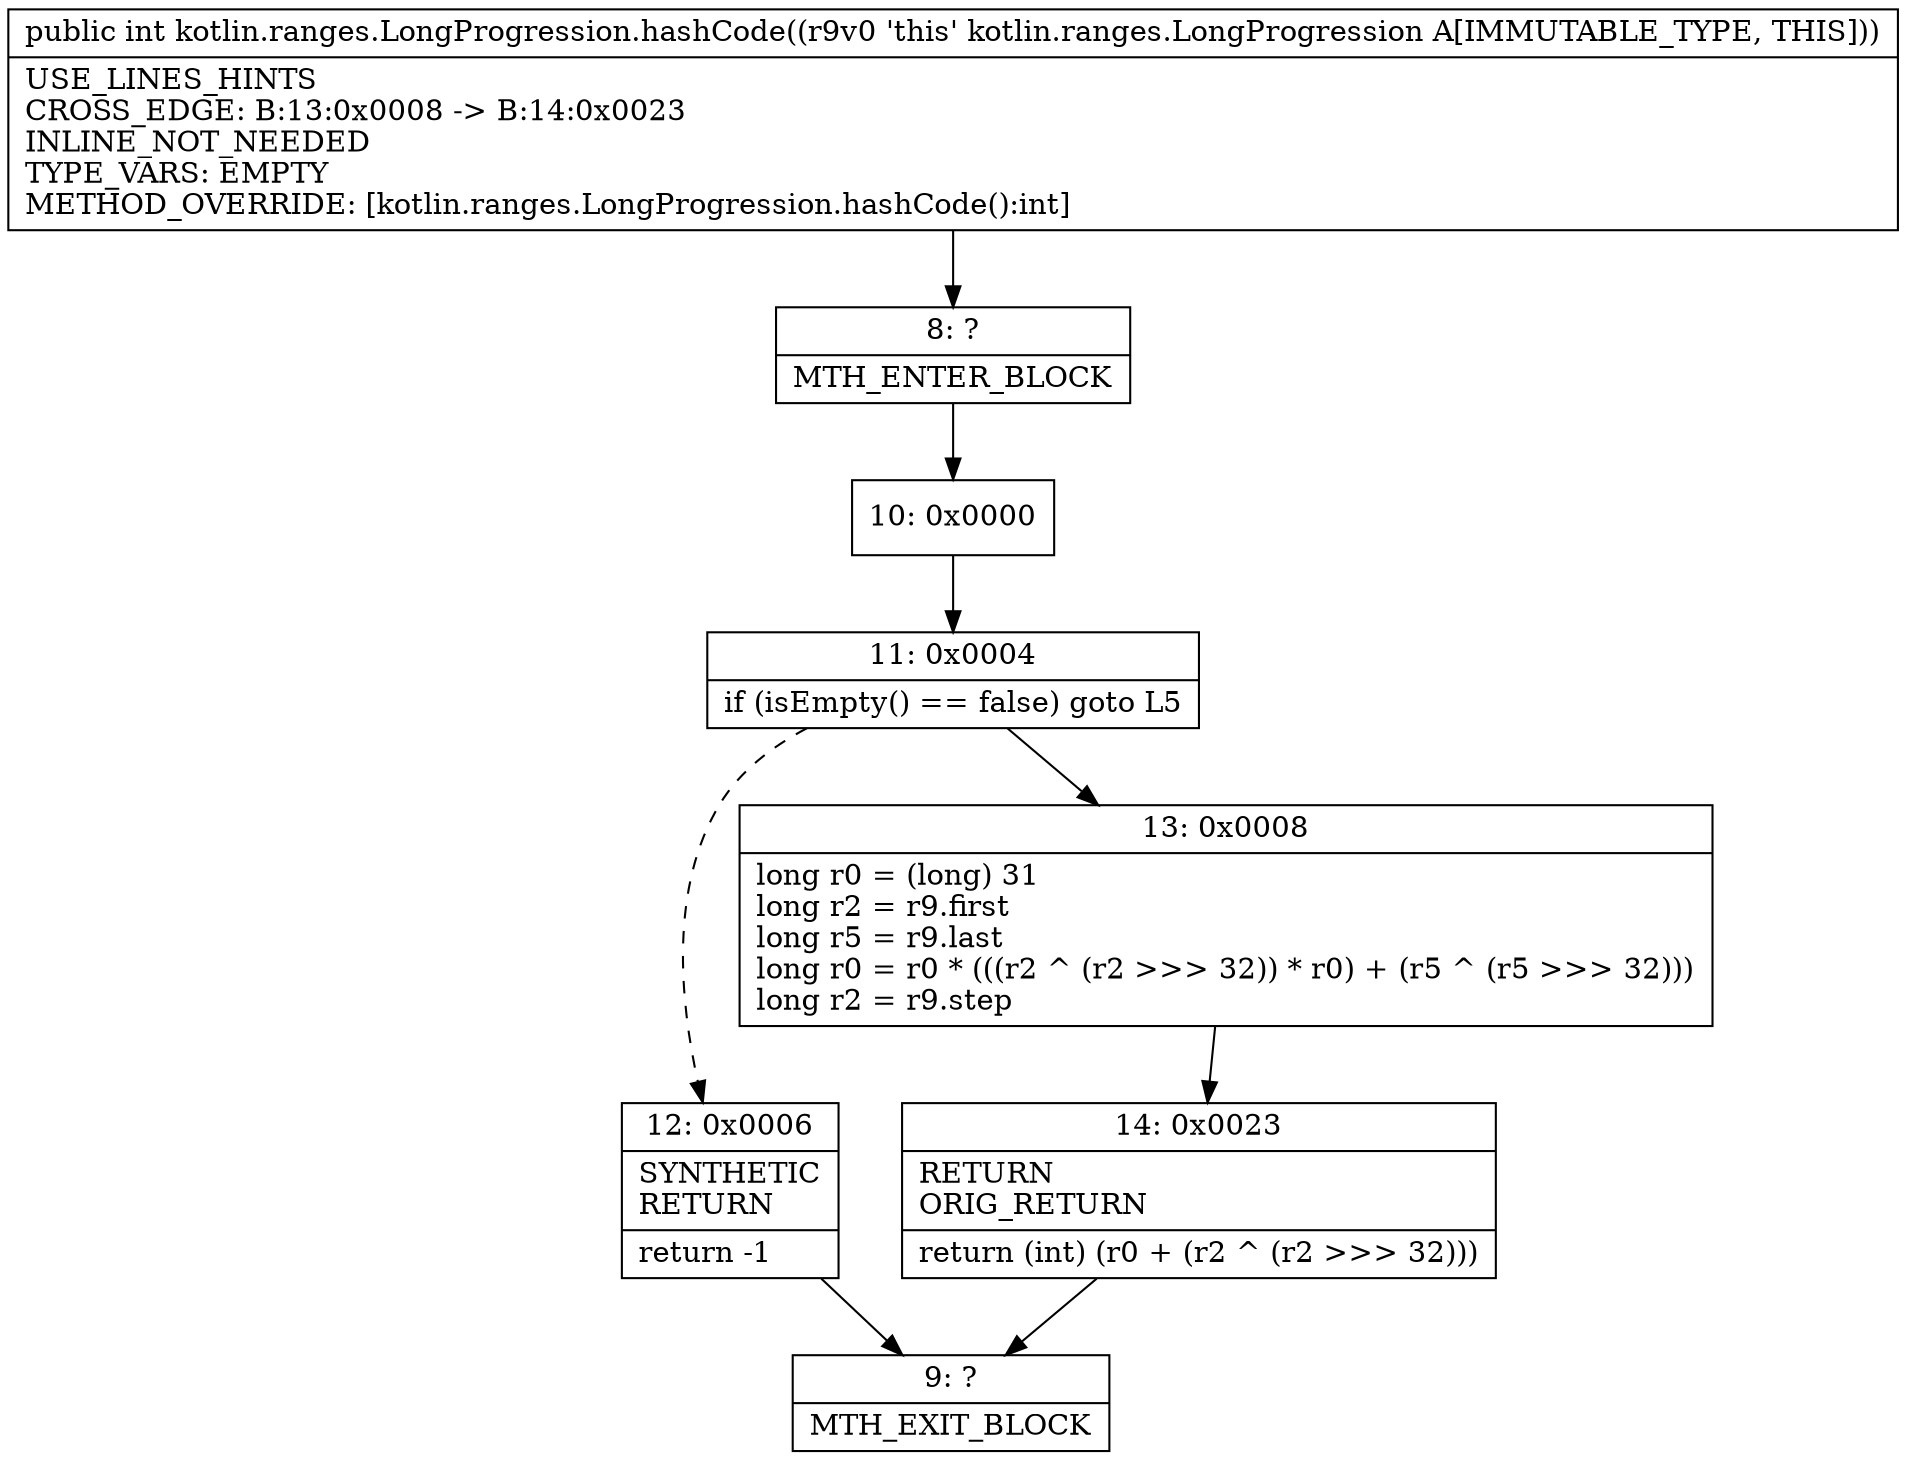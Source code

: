 digraph "CFG forkotlin.ranges.LongProgression.hashCode()I" {
Node_8 [shape=record,label="{8\:\ ?|MTH_ENTER_BLOCK\l}"];
Node_10 [shape=record,label="{10\:\ 0x0000}"];
Node_11 [shape=record,label="{11\:\ 0x0004|if (isEmpty() == false) goto L5\l}"];
Node_12 [shape=record,label="{12\:\ 0x0006|SYNTHETIC\lRETURN\l|return \-1\l}"];
Node_9 [shape=record,label="{9\:\ ?|MTH_EXIT_BLOCK\l}"];
Node_13 [shape=record,label="{13\:\ 0x0008|long r0 = (long) 31\llong r2 = r9.first\llong r5 = r9.last\llong r0 = r0 * (((r2 ^ (r2 \>\>\> 32)) * r0) + (r5 ^ (r5 \>\>\> 32)))\llong r2 = r9.step\l}"];
Node_14 [shape=record,label="{14\:\ 0x0023|RETURN\lORIG_RETURN\l|return (int) (r0 + (r2 ^ (r2 \>\>\> 32)))\l}"];
MethodNode[shape=record,label="{public int kotlin.ranges.LongProgression.hashCode((r9v0 'this' kotlin.ranges.LongProgression A[IMMUTABLE_TYPE, THIS]))  | USE_LINES_HINTS\lCROSS_EDGE: B:13:0x0008 \-\> B:14:0x0023\lINLINE_NOT_NEEDED\lTYPE_VARS: EMPTY\lMETHOD_OVERRIDE: [kotlin.ranges.LongProgression.hashCode():int]\l}"];
MethodNode -> Node_8;Node_8 -> Node_10;
Node_10 -> Node_11;
Node_11 -> Node_12[style=dashed];
Node_11 -> Node_13;
Node_12 -> Node_9;
Node_13 -> Node_14;
Node_14 -> Node_9;
}

